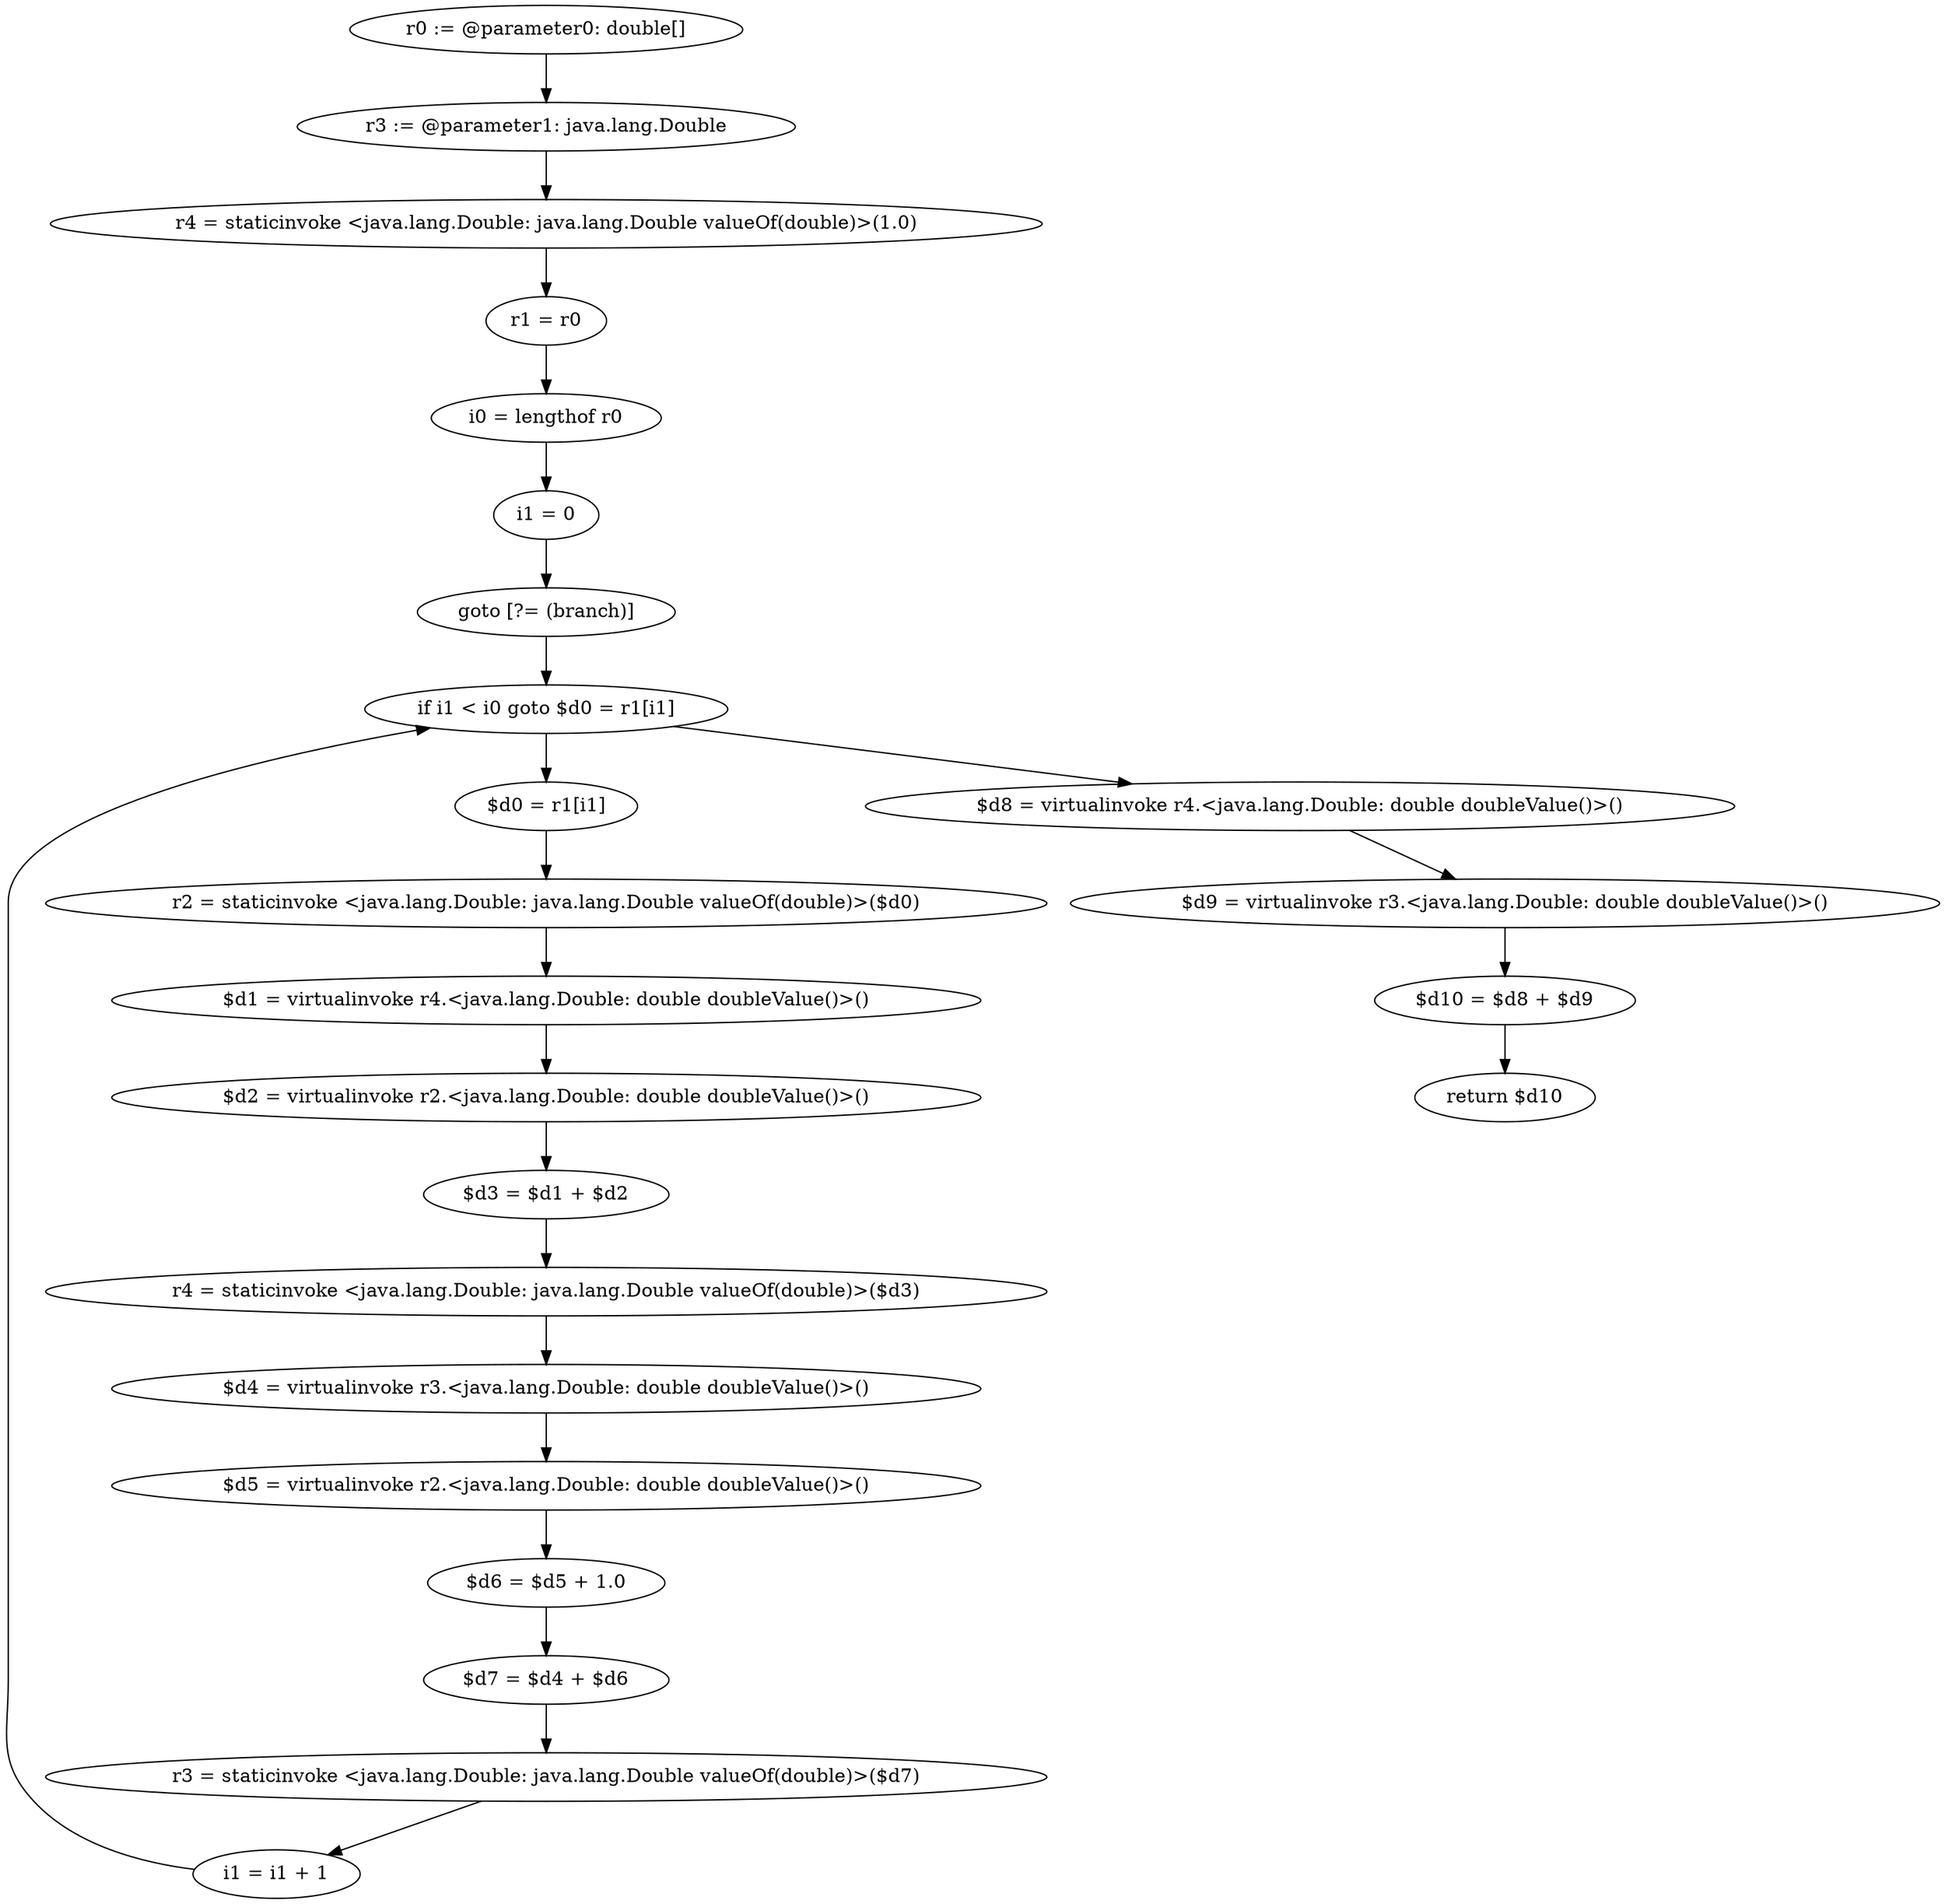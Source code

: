 digraph "unitGraph" {
    "r0 := @parameter0: double[]"
    "r3 := @parameter1: java.lang.Double"
    "r4 = staticinvoke <java.lang.Double: java.lang.Double valueOf(double)>(1.0)"
    "r1 = r0"
    "i0 = lengthof r0"
    "i1 = 0"
    "goto [?= (branch)]"
    "$d0 = r1[i1]"
    "r2 = staticinvoke <java.lang.Double: java.lang.Double valueOf(double)>($d0)"
    "$d1 = virtualinvoke r4.<java.lang.Double: double doubleValue()>()"
    "$d2 = virtualinvoke r2.<java.lang.Double: double doubleValue()>()"
    "$d3 = $d1 + $d2"
    "r4 = staticinvoke <java.lang.Double: java.lang.Double valueOf(double)>($d3)"
    "$d4 = virtualinvoke r3.<java.lang.Double: double doubleValue()>()"
    "$d5 = virtualinvoke r2.<java.lang.Double: double doubleValue()>()"
    "$d6 = $d5 + 1.0"
    "$d7 = $d4 + $d6"
    "r3 = staticinvoke <java.lang.Double: java.lang.Double valueOf(double)>($d7)"
    "i1 = i1 + 1"
    "if i1 < i0 goto $d0 = r1[i1]"
    "$d8 = virtualinvoke r4.<java.lang.Double: double doubleValue()>()"
    "$d9 = virtualinvoke r3.<java.lang.Double: double doubleValue()>()"
    "$d10 = $d8 + $d9"
    "return $d10"
    "r0 := @parameter0: double[]"->"r3 := @parameter1: java.lang.Double";
    "r3 := @parameter1: java.lang.Double"->"r4 = staticinvoke <java.lang.Double: java.lang.Double valueOf(double)>(1.0)";
    "r4 = staticinvoke <java.lang.Double: java.lang.Double valueOf(double)>(1.0)"->"r1 = r0";
    "r1 = r0"->"i0 = lengthof r0";
    "i0 = lengthof r0"->"i1 = 0";
    "i1 = 0"->"goto [?= (branch)]";
    "goto [?= (branch)]"->"if i1 < i0 goto $d0 = r1[i1]";
    "$d0 = r1[i1]"->"r2 = staticinvoke <java.lang.Double: java.lang.Double valueOf(double)>($d0)";
    "r2 = staticinvoke <java.lang.Double: java.lang.Double valueOf(double)>($d0)"->"$d1 = virtualinvoke r4.<java.lang.Double: double doubleValue()>()";
    "$d1 = virtualinvoke r4.<java.lang.Double: double doubleValue()>()"->"$d2 = virtualinvoke r2.<java.lang.Double: double doubleValue()>()";
    "$d2 = virtualinvoke r2.<java.lang.Double: double doubleValue()>()"->"$d3 = $d1 + $d2";
    "$d3 = $d1 + $d2"->"r4 = staticinvoke <java.lang.Double: java.lang.Double valueOf(double)>($d3)";
    "r4 = staticinvoke <java.lang.Double: java.lang.Double valueOf(double)>($d3)"->"$d4 = virtualinvoke r3.<java.lang.Double: double doubleValue()>()";
    "$d4 = virtualinvoke r3.<java.lang.Double: double doubleValue()>()"->"$d5 = virtualinvoke r2.<java.lang.Double: double doubleValue()>()";
    "$d5 = virtualinvoke r2.<java.lang.Double: double doubleValue()>()"->"$d6 = $d5 + 1.0";
    "$d6 = $d5 + 1.0"->"$d7 = $d4 + $d6";
    "$d7 = $d4 + $d6"->"r3 = staticinvoke <java.lang.Double: java.lang.Double valueOf(double)>($d7)";
    "r3 = staticinvoke <java.lang.Double: java.lang.Double valueOf(double)>($d7)"->"i1 = i1 + 1";
    "i1 = i1 + 1"->"if i1 < i0 goto $d0 = r1[i1]";
    "if i1 < i0 goto $d0 = r1[i1]"->"$d8 = virtualinvoke r4.<java.lang.Double: double doubleValue()>()";
    "if i1 < i0 goto $d0 = r1[i1]"->"$d0 = r1[i1]";
    "$d8 = virtualinvoke r4.<java.lang.Double: double doubleValue()>()"->"$d9 = virtualinvoke r3.<java.lang.Double: double doubleValue()>()";
    "$d9 = virtualinvoke r3.<java.lang.Double: double doubleValue()>()"->"$d10 = $d8 + $d9";
    "$d10 = $d8 + $d9"->"return $d10";
}
